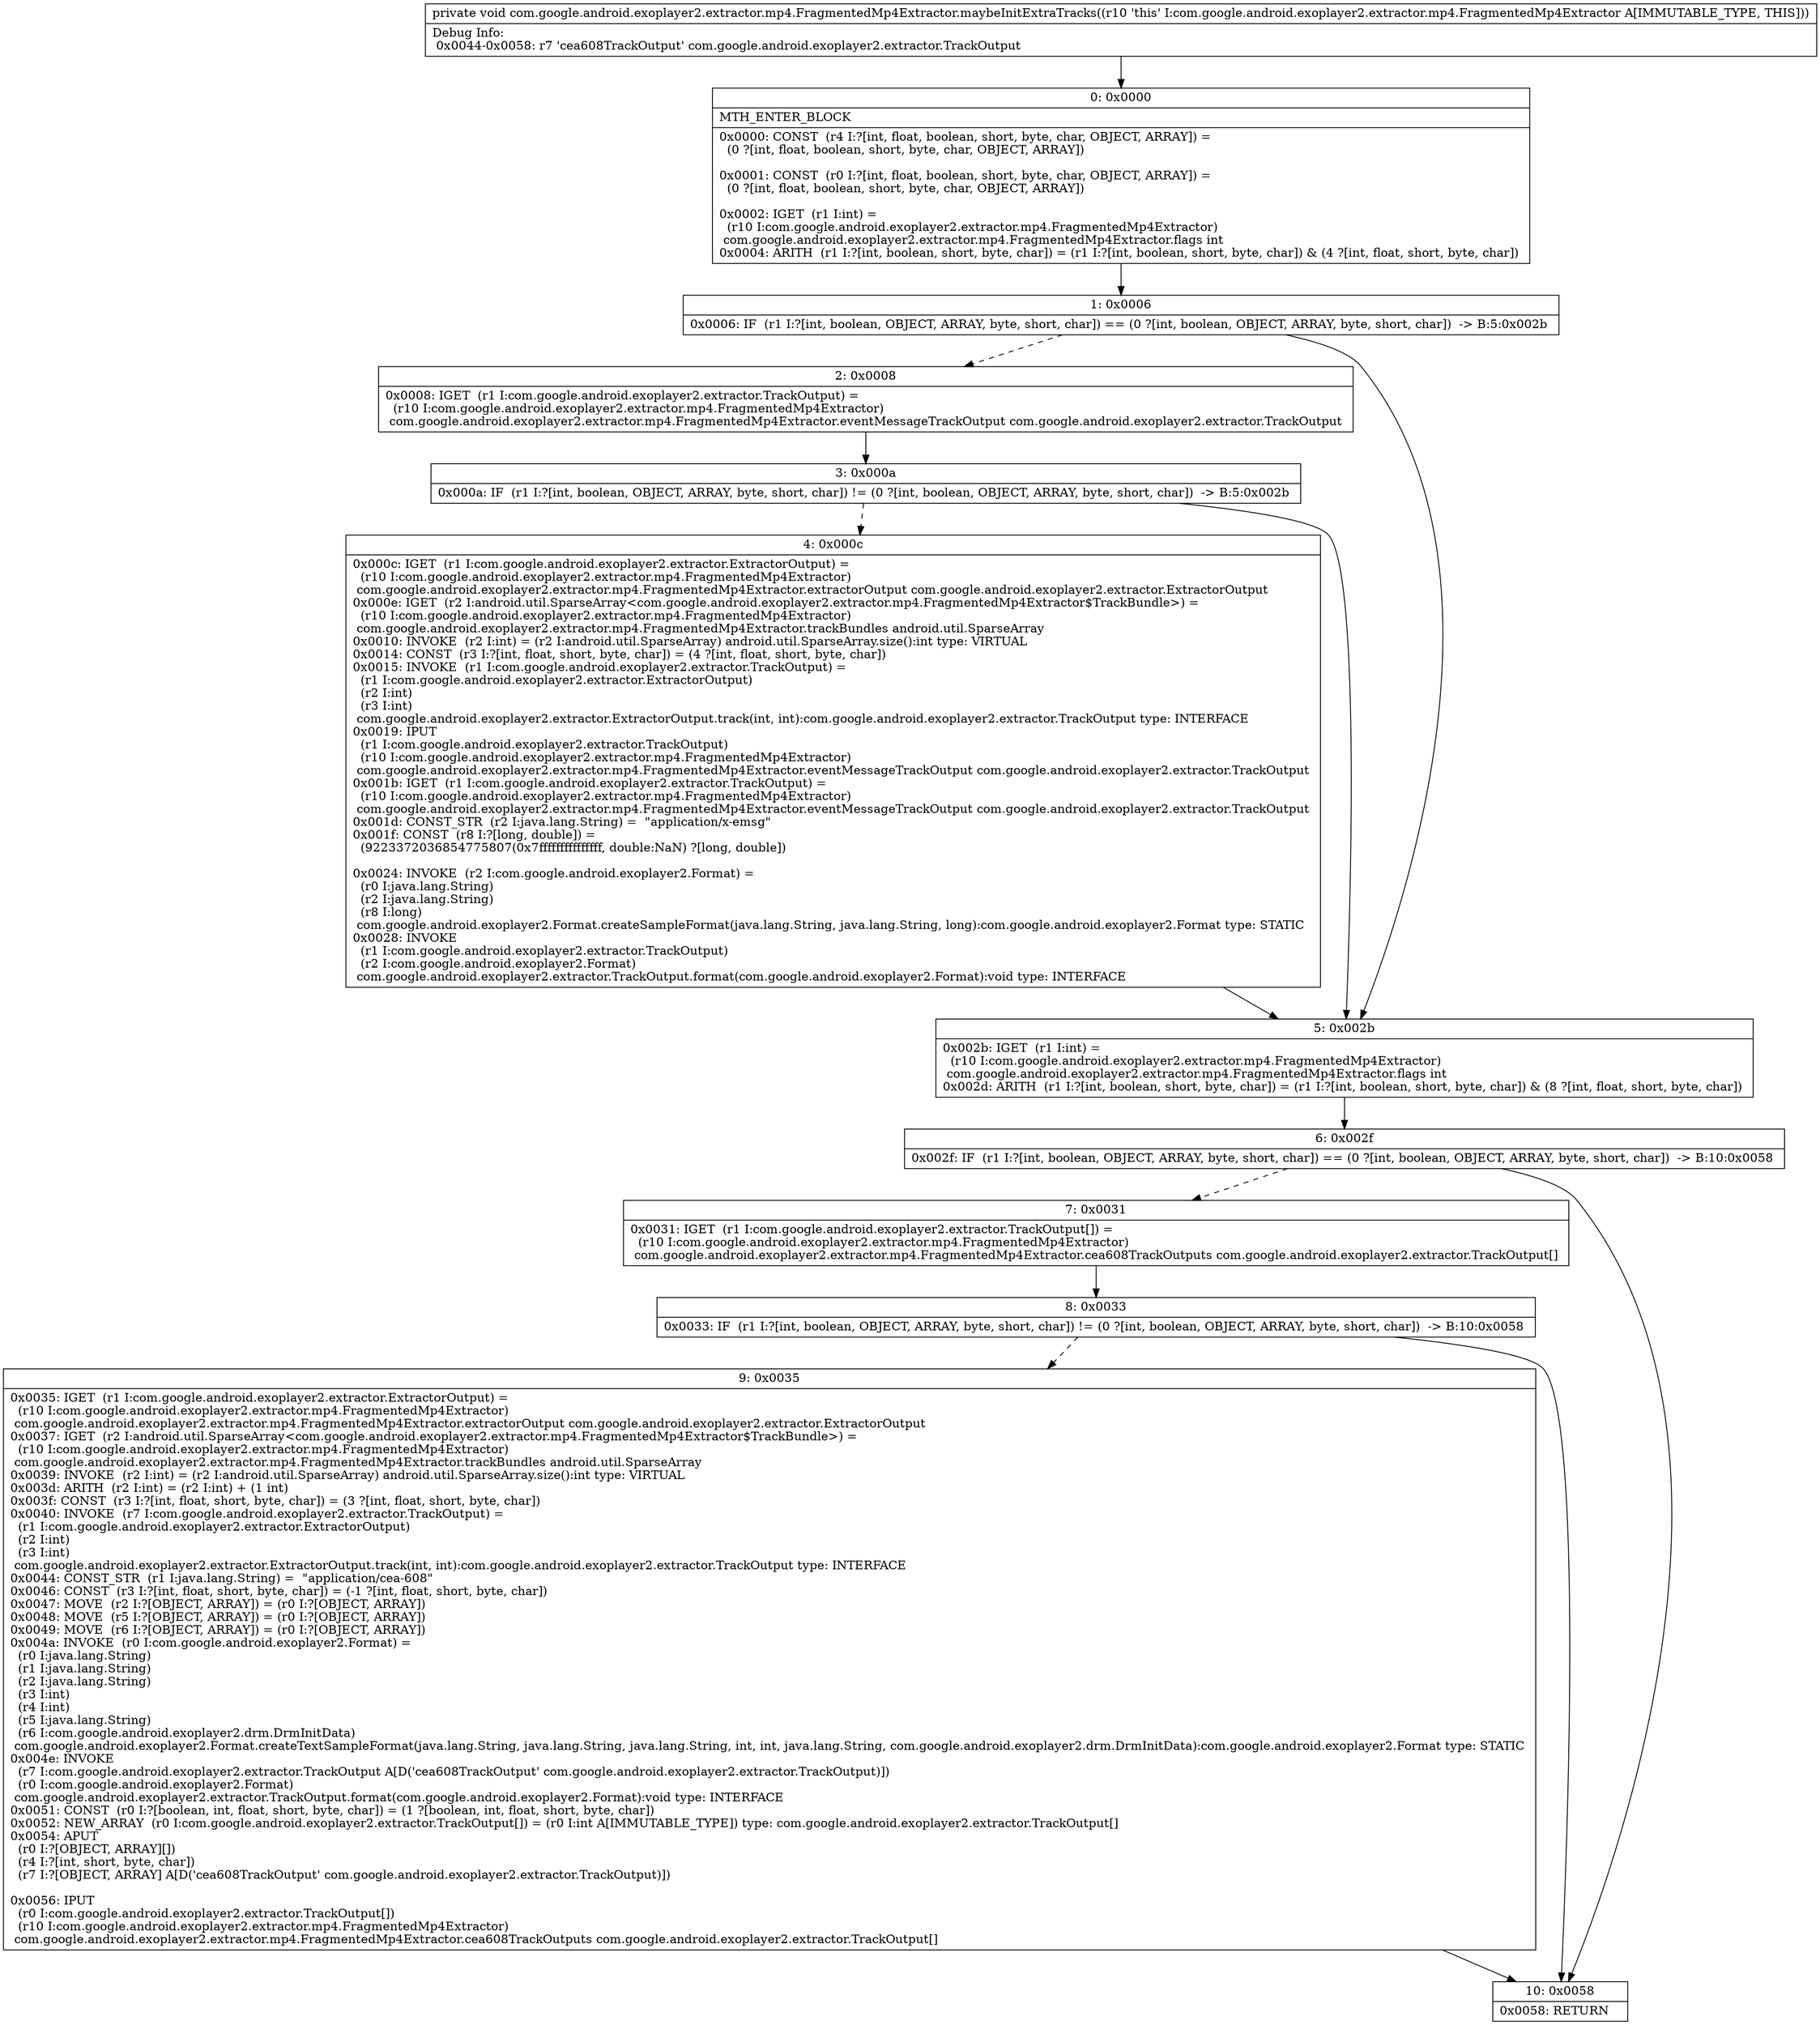 digraph "CFG forcom.google.android.exoplayer2.extractor.mp4.FragmentedMp4Extractor.maybeInitExtraTracks()V" {
Node_0 [shape=record,label="{0\:\ 0x0000|MTH_ENTER_BLOCK\l|0x0000: CONST  (r4 I:?[int, float, boolean, short, byte, char, OBJECT, ARRAY]) = \l  (0 ?[int, float, boolean, short, byte, char, OBJECT, ARRAY])\l \l0x0001: CONST  (r0 I:?[int, float, boolean, short, byte, char, OBJECT, ARRAY]) = \l  (0 ?[int, float, boolean, short, byte, char, OBJECT, ARRAY])\l \l0x0002: IGET  (r1 I:int) = \l  (r10 I:com.google.android.exoplayer2.extractor.mp4.FragmentedMp4Extractor)\l com.google.android.exoplayer2.extractor.mp4.FragmentedMp4Extractor.flags int \l0x0004: ARITH  (r1 I:?[int, boolean, short, byte, char]) = (r1 I:?[int, boolean, short, byte, char]) & (4 ?[int, float, short, byte, char]) \l}"];
Node_1 [shape=record,label="{1\:\ 0x0006|0x0006: IF  (r1 I:?[int, boolean, OBJECT, ARRAY, byte, short, char]) == (0 ?[int, boolean, OBJECT, ARRAY, byte, short, char])  \-\> B:5:0x002b \l}"];
Node_2 [shape=record,label="{2\:\ 0x0008|0x0008: IGET  (r1 I:com.google.android.exoplayer2.extractor.TrackOutput) = \l  (r10 I:com.google.android.exoplayer2.extractor.mp4.FragmentedMp4Extractor)\l com.google.android.exoplayer2.extractor.mp4.FragmentedMp4Extractor.eventMessageTrackOutput com.google.android.exoplayer2.extractor.TrackOutput \l}"];
Node_3 [shape=record,label="{3\:\ 0x000a|0x000a: IF  (r1 I:?[int, boolean, OBJECT, ARRAY, byte, short, char]) != (0 ?[int, boolean, OBJECT, ARRAY, byte, short, char])  \-\> B:5:0x002b \l}"];
Node_4 [shape=record,label="{4\:\ 0x000c|0x000c: IGET  (r1 I:com.google.android.exoplayer2.extractor.ExtractorOutput) = \l  (r10 I:com.google.android.exoplayer2.extractor.mp4.FragmentedMp4Extractor)\l com.google.android.exoplayer2.extractor.mp4.FragmentedMp4Extractor.extractorOutput com.google.android.exoplayer2.extractor.ExtractorOutput \l0x000e: IGET  (r2 I:android.util.SparseArray\<com.google.android.exoplayer2.extractor.mp4.FragmentedMp4Extractor$TrackBundle\>) = \l  (r10 I:com.google.android.exoplayer2.extractor.mp4.FragmentedMp4Extractor)\l com.google.android.exoplayer2.extractor.mp4.FragmentedMp4Extractor.trackBundles android.util.SparseArray \l0x0010: INVOKE  (r2 I:int) = (r2 I:android.util.SparseArray) android.util.SparseArray.size():int type: VIRTUAL \l0x0014: CONST  (r3 I:?[int, float, short, byte, char]) = (4 ?[int, float, short, byte, char]) \l0x0015: INVOKE  (r1 I:com.google.android.exoplayer2.extractor.TrackOutput) = \l  (r1 I:com.google.android.exoplayer2.extractor.ExtractorOutput)\l  (r2 I:int)\l  (r3 I:int)\l com.google.android.exoplayer2.extractor.ExtractorOutput.track(int, int):com.google.android.exoplayer2.extractor.TrackOutput type: INTERFACE \l0x0019: IPUT  \l  (r1 I:com.google.android.exoplayer2.extractor.TrackOutput)\l  (r10 I:com.google.android.exoplayer2.extractor.mp4.FragmentedMp4Extractor)\l com.google.android.exoplayer2.extractor.mp4.FragmentedMp4Extractor.eventMessageTrackOutput com.google.android.exoplayer2.extractor.TrackOutput \l0x001b: IGET  (r1 I:com.google.android.exoplayer2.extractor.TrackOutput) = \l  (r10 I:com.google.android.exoplayer2.extractor.mp4.FragmentedMp4Extractor)\l com.google.android.exoplayer2.extractor.mp4.FragmentedMp4Extractor.eventMessageTrackOutput com.google.android.exoplayer2.extractor.TrackOutput \l0x001d: CONST_STR  (r2 I:java.lang.String) =  \"application\/x\-emsg\" \l0x001f: CONST  (r8 I:?[long, double]) = \l  (9223372036854775807(0x7fffffffffffffff, double:NaN) ?[long, double])\l \l0x0024: INVOKE  (r2 I:com.google.android.exoplayer2.Format) = \l  (r0 I:java.lang.String)\l  (r2 I:java.lang.String)\l  (r8 I:long)\l com.google.android.exoplayer2.Format.createSampleFormat(java.lang.String, java.lang.String, long):com.google.android.exoplayer2.Format type: STATIC \l0x0028: INVOKE  \l  (r1 I:com.google.android.exoplayer2.extractor.TrackOutput)\l  (r2 I:com.google.android.exoplayer2.Format)\l com.google.android.exoplayer2.extractor.TrackOutput.format(com.google.android.exoplayer2.Format):void type: INTERFACE \l}"];
Node_5 [shape=record,label="{5\:\ 0x002b|0x002b: IGET  (r1 I:int) = \l  (r10 I:com.google.android.exoplayer2.extractor.mp4.FragmentedMp4Extractor)\l com.google.android.exoplayer2.extractor.mp4.FragmentedMp4Extractor.flags int \l0x002d: ARITH  (r1 I:?[int, boolean, short, byte, char]) = (r1 I:?[int, boolean, short, byte, char]) & (8 ?[int, float, short, byte, char]) \l}"];
Node_6 [shape=record,label="{6\:\ 0x002f|0x002f: IF  (r1 I:?[int, boolean, OBJECT, ARRAY, byte, short, char]) == (0 ?[int, boolean, OBJECT, ARRAY, byte, short, char])  \-\> B:10:0x0058 \l}"];
Node_7 [shape=record,label="{7\:\ 0x0031|0x0031: IGET  (r1 I:com.google.android.exoplayer2.extractor.TrackOutput[]) = \l  (r10 I:com.google.android.exoplayer2.extractor.mp4.FragmentedMp4Extractor)\l com.google.android.exoplayer2.extractor.mp4.FragmentedMp4Extractor.cea608TrackOutputs com.google.android.exoplayer2.extractor.TrackOutput[] \l}"];
Node_8 [shape=record,label="{8\:\ 0x0033|0x0033: IF  (r1 I:?[int, boolean, OBJECT, ARRAY, byte, short, char]) != (0 ?[int, boolean, OBJECT, ARRAY, byte, short, char])  \-\> B:10:0x0058 \l}"];
Node_9 [shape=record,label="{9\:\ 0x0035|0x0035: IGET  (r1 I:com.google.android.exoplayer2.extractor.ExtractorOutput) = \l  (r10 I:com.google.android.exoplayer2.extractor.mp4.FragmentedMp4Extractor)\l com.google.android.exoplayer2.extractor.mp4.FragmentedMp4Extractor.extractorOutput com.google.android.exoplayer2.extractor.ExtractorOutput \l0x0037: IGET  (r2 I:android.util.SparseArray\<com.google.android.exoplayer2.extractor.mp4.FragmentedMp4Extractor$TrackBundle\>) = \l  (r10 I:com.google.android.exoplayer2.extractor.mp4.FragmentedMp4Extractor)\l com.google.android.exoplayer2.extractor.mp4.FragmentedMp4Extractor.trackBundles android.util.SparseArray \l0x0039: INVOKE  (r2 I:int) = (r2 I:android.util.SparseArray) android.util.SparseArray.size():int type: VIRTUAL \l0x003d: ARITH  (r2 I:int) = (r2 I:int) + (1 int) \l0x003f: CONST  (r3 I:?[int, float, short, byte, char]) = (3 ?[int, float, short, byte, char]) \l0x0040: INVOKE  (r7 I:com.google.android.exoplayer2.extractor.TrackOutput) = \l  (r1 I:com.google.android.exoplayer2.extractor.ExtractorOutput)\l  (r2 I:int)\l  (r3 I:int)\l com.google.android.exoplayer2.extractor.ExtractorOutput.track(int, int):com.google.android.exoplayer2.extractor.TrackOutput type: INTERFACE \l0x0044: CONST_STR  (r1 I:java.lang.String) =  \"application\/cea\-608\" \l0x0046: CONST  (r3 I:?[int, float, short, byte, char]) = (\-1 ?[int, float, short, byte, char]) \l0x0047: MOVE  (r2 I:?[OBJECT, ARRAY]) = (r0 I:?[OBJECT, ARRAY]) \l0x0048: MOVE  (r5 I:?[OBJECT, ARRAY]) = (r0 I:?[OBJECT, ARRAY]) \l0x0049: MOVE  (r6 I:?[OBJECT, ARRAY]) = (r0 I:?[OBJECT, ARRAY]) \l0x004a: INVOKE  (r0 I:com.google.android.exoplayer2.Format) = \l  (r0 I:java.lang.String)\l  (r1 I:java.lang.String)\l  (r2 I:java.lang.String)\l  (r3 I:int)\l  (r4 I:int)\l  (r5 I:java.lang.String)\l  (r6 I:com.google.android.exoplayer2.drm.DrmInitData)\l com.google.android.exoplayer2.Format.createTextSampleFormat(java.lang.String, java.lang.String, java.lang.String, int, int, java.lang.String, com.google.android.exoplayer2.drm.DrmInitData):com.google.android.exoplayer2.Format type: STATIC \l0x004e: INVOKE  \l  (r7 I:com.google.android.exoplayer2.extractor.TrackOutput A[D('cea608TrackOutput' com.google.android.exoplayer2.extractor.TrackOutput)])\l  (r0 I:com.google.android.exoplayer2.Format)\l com.google.android.exoplayer2.extractor.TrackOutput.format(com.google.android.exoplayer2.Format):void type: INTERFACE \l0x0051: CONST  (r0 I:?[boolean, int, float, short, byte, char]) = (1 ?[boolean, int, float, short, byte, char]) \l0x0052: NEW_ARRAY  (r0 I:com.google.android.exoplayer2.extractor.TrackOutput[]) = (r0 I:int A[IMMUTABLE_TYPE]) type: com.google.android.exoplayer2.extractor.TrackOutput[] \l0x0054: APUT  \l  (r0 I:?[OBJECT, ARRAY][])\l  (r4 I:?[int, short, byte, char])\l  (r7 I:?[OBJECT, ARRAY] A[D('cea608TrackOutput' com.google.android.exoplayer2.extractor.TrackOutput)])\l \l0x0056: IPUT  \l  (r0 I:com.google.android.exoplayer2.extractor.TrackOutput[])\l  (r10 I:com.google.android.exoplayer2.extractor.mp4.FragmentedMp4Extractor)\l com.google.android.exoplayer2.extractor.mp4.FragmentedMp4Extractor.cea608TrackOutputs com.google.android.exoplayer2.extractor.TrackOutput[] \l}"];
Node_10 [shape=record,label="{10\:\ 0x0058|0x0058: RETURN   \l}"];
MethodNode[shape=record,label="{private void com.google.android.exoplayer2.extractor.mp4.FragmentedMp4Extractor.maybeInitExtraTracks((r10 'this' I:com.google.android.exoplayer2.extractor.mp4.FragmentedMp4Extractor A[IMMUTABLE_TYPE, THIS]))  | Debug Info:\l  0x0044\-0x0058: r7 'cea608TrackOutput' com.google.android.exoplayer2.extractor.TrackOutput\l}"];
MethodNode -> Node_0;
Node_0 -> Node_1;
Node_1 -> Node_2[style=dashed];
Node_1 -> Node_5;
Node_2 -> Node_3;
Node_3 -> Node_4[style=dashed];
Node_3 -> Node_5;
Node_4 -> Node_5;
Node_5 -> Node_6;
Node_6 -> Node_7[style=dashed];
Node_6 -> Node_10;
Node_7 -> Node_8;
Node_8 -> Node_9[style=dashed];
Node_8 -> Node_10;
Node_9 -> Node_10;
}

